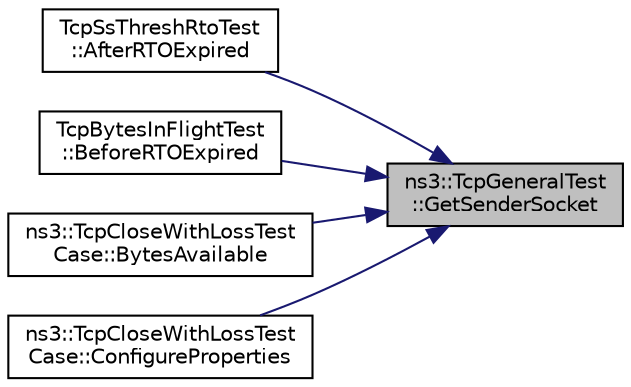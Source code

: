 digraph "ns3::TcpGeneralTest::GetSenderSocket"
{
 // LATEX_PDF_SIZE
  edge [fontname="Helvetica",fontsize="10",labelfontname="Helvetica",labelfontsize="10"];
  node [fontname="Helvetica",fontsize="10",shape=record];
  rankdir="RL";
  Node1 [label="ns3::TcpGeneralTest\l::GetSenderSocket",height=0.2,width=0.4,color="black", fillcolor="grey75", style="filled", fontcolor="black",tooltip="Get the pointer to a previously created sender socket."];
  Node1 -> Node2 [dir="back",color="midnightblue",fontsize="10",style="solid",fontname="Helvetica"];
  Node2 [label="TcpSsThreshRtoTest\l::AfterRTOExpired",height=0.2,width=0.4,color="black", fillcolor="white", style="filled",URL="$class_tcp_ss_thresh_rto_test.html#a4f247d6f3e677a3f7a4177967af4e574",tooltip="Rto has expired."];
  Node1 -> Node3 [dir="back",color="midnightblue",fontsize="10",style="solid",fontname="Helvetica"];
  Node3 [label="TcpBytesInFlightTest\l::BeforeRTOExpired",height=0.2,width=0.4,color="black", fillcolor="white", style="filled",URL="$class_tcp_bytes_in_flight_test.html#a7e615ecdc1d3f989ab19dbaaa7752637",tooltip="Do the checks before the RTO expires."];
  Node1 -> Node4 [dir="back",color="midnightblue",fontsize="10",style="solid",fontname="Helvetica"];
  Node4 [label="ns3::TcpCloseWithLossTest\lCase::BytesAvailable",height=0.2,width=0.4,color="black", fillcolor="white", style="filled",URL="$classns3_1_1_tcp_close_with_loss_test_case.html#a6f46d14680a1787e68f0933d86ce3ac7",tooltip=" "];
  Node1 -> Node5 [dir="back",color="midnightblue",fontsize="10",style="solid",fontname="Helvetica"];
  Node5 [label="ns3::TcpCloseWithLossTest\lCase::ConfigureProperties",height=0.2,width=0.4,color="black", fillcolor="white", style="filled",URL="$classns3_1_1_tcp_close_with_loss_test_case.html#a39dec8af0b3a2ece657d19307428f990",tooltip="Change the configuration of the socket properties."];
}
